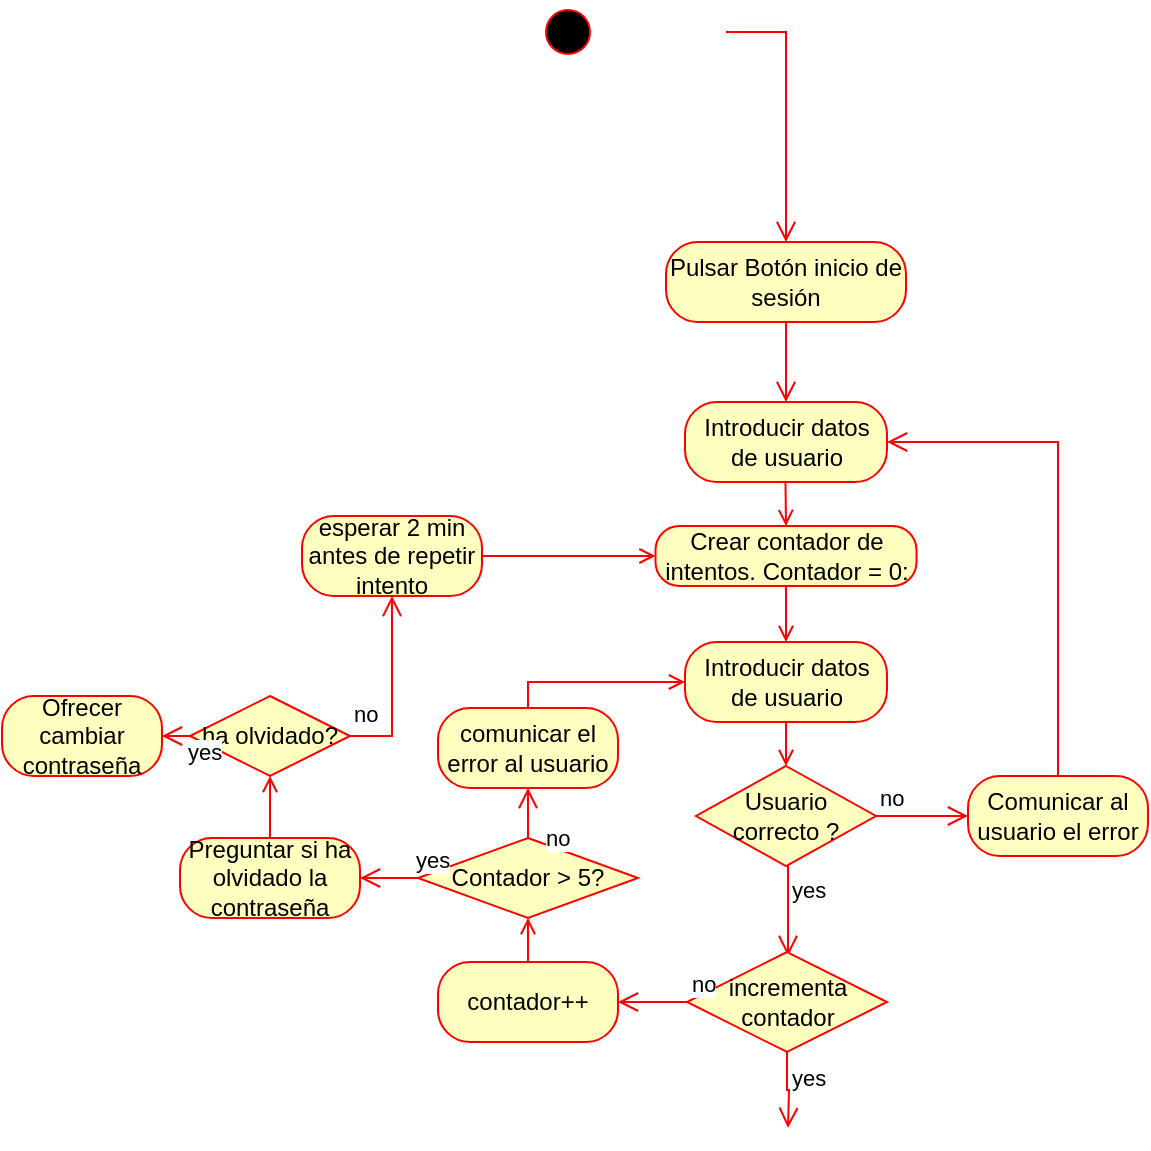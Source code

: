 <mxfile version="18.0.1" type="device"><diagram name="Page-1" id="e7e014a7-5840-1c2e-5031-d8a46d1fe8dd"><mxGraphModel dx="415" dy="260" grid="1" gridSize="10" guides="1" tooltips="1" connect="1" arrows="1" fold="1" page="1" pageScale="1" pageWidth="1169" pageHeight="826" background="none" math="0" shadow="0"><root><mxCell id="0"/><mxCell id="1" parent="0"/><mxCell id="5" value="" style="ellipse;shape=startState;fillColor=#000000;strokeColor=#ff0000;" parent="1" vertex="1"><mxGeometry x="278" y="87" width="30" height="30" as="geometry"/></mxCell><mxCell id="hikSa48S8ZlAyzTARP5q-41" value="" style="endArrow=open;strokeColor=#FF0000;endFill=1;rounded=0;entryX=0.5;entryY=0;entryDx=0;entryDy=0;exitX=0.497;exitY=0.75;exitDx=0;exitDy=0;exitPerimeter=0;" edge="1" parent="1" target="hikSa48S8ZlAyzTARP5q-61"><mxGeometry relative="1" as="geometry"><mxPoint x="401.64" y="318" as="sourcePoint"/><mxPoint x="401.58" y="366" as="targetPoint"/></mxGeometry></mxCell><mxCell id="hikSa48S8ZlAyzTARP5q-44" value="Pulsar Botón inicio de sesión" style="rounded=1;whiteSpace=wrap;html=1;arcSize=40;fontColor=#000000;fillColor=#ffffc0;strokeColor=#ff0000;" vertex="1" parent="1"><mxGeometry x="342" y="207" width="120" height="40" as="geometry"/></mxCell><mxCell id="hikSa48S8ZlAyzTARP5q-45" value="" style="edgeStyle=orthogonalEdgeStyle;html=1;verticalAlign=bottom;endArrow=open;endSize=8;strokeColor=#ff0000;rounded=0;" edge="1" parent="1" source="hikSa48S8ZlAyzTARP5q-44"><mxGeometry relative="1" as="geometry"><mxPoint x="402" y="287" as="targetPoint"/></mxGeometry></mxCell><mxCell id="hikSa48S8ZlAyzTARP5q-46" value="Introducir datos de usuario" style="rounded=1;whiteSpace=wrap;html=1;arcSize=40;fontColor=#000000;fillColor=#ffffc0;strokeColor=#ff0000;" vertex="1" parent="1"><mxGeometry x="351.5" y="287" width="101" height="40" as="geometry"/></mxCell><mxCell id="hikSa48S8ZlAyzTARP5q-48" value="" style="edgeStyle=elbowEdgeStyle;elbow=horizontal;verticalAlign=bottom;endArrow=open;endSize=8;strokeColor=#FF0000;endFill=1;rounded=0;entryX=0.5;entryY=0;entryDx=0;entryDy=0;" edge="1" parent="1" target="hikSa48S8ZlAyzTARP5q-44"><mxGeometry x="427" y="187" as="geometry"><mxPoint x="442" y="207" as="targetPoint"/><mxPoint x="372" y="102" as="sourcePoint"/><Array as="points"><mxPoint x="402" y="127"/></Array></mxGeometry></mxCell><mxCell id="hikSa48S8ZlAyzTARP5q-49" value="Usuario correcto ?" style="rhombus;whiteSpace=wrap;html=1;fillColor=#ffffc0;strokeColor=#ff0000;" vertex="1" parent="1"><mxGeometry x="357" y="469" width="90" height="50" as="geometry"/></mxCell><mxCell id="hikSa48S8ZlAyzTARP5q-50" value="no" style="edgeStyle=orthogonalEdgeStyle;html=1;align=left;verticalAlign=bottom;endArrow=open;endSize=8;strokeColor=#ff0000;rounded=0;entryX=0;entryY=0.5;entryDx=0;entryDy=0;" edge="1" source="hikSa48S8ZlAyzTARP5q-49" parent="1" target="hikSa48S8ZlAyzTARP5q-57"><mxGeometry x="-1" relative="1" as="geometry"><mxPoint x="493" y="499" as="targetPoint"/><Array as="points"/></mxGeometry></mxCell><mxCell id="hikSa48S8ZlAyzTARP5q-51" value="yes" style="edgeStyle=orthogonalEdgeStyle;html=1;align=left;verticalAlign=top;endArrow=open;endSize=8;strokeColor=#ff0000;rounded=0;" edge="1" source="hikSa48S8ZlAyzTARP5q-49" parent="1"><mxGeometry x="-1" relative="1" as="geometry"><mxPoint x="403" y="564" as="targetPoint"/><Array as="points"><mxPoint x="403" y="534"/><mxPoint x="403" y="534"/></Array></mxGeometry></mxCell><mxCell id="hikSa48S8ZlAyzTARP5q-54" value="incrementa contador" style="rhombus;whiteSpace=wrap;html=1;fillColor=#ffffc0;strokeColor=#ff0000;flipH=1;" vertex="1" parent="1"><mxGeometry x="352.5" y="562" width="100" height="50" as="geometry"/></mxCell><mxCell id="hikSa48S8ZlAyzTARP5q-55" value="no" style="edgeStyle=orthogonalEdgeStyle;html=1;align=left;verticalAlign=bottom;endArrow=open;endSize=8;strokeColor=#ff0000;rounded=0;exitX=0;exitY=0.5;exitDx=0;exitDy=0;" edge="1" source="hikSa48S8ZlAyzTARP5q-54" parent="1" target="hikSa48S8ZlAyzTARP5q-60"><mxGeometry x="-1" relative="1" as="geometry"><mxPoint x="323" y="587" as="targetPoint"/><Array as="points"/></mxGeometry></mxCell><mxCell id="hikSa48S8ZlAyzTARP5q-56" value="yes" style="edgeStyle=orthogonalEdgeStyle;html=1;align=left;verticalAlign=top;endArrow=open;endSize=8;strokeColor=#ff0000;rounded=0;" edge="1" source="hikSa48S8ZlAyzTARP5q-54" parent="1"><mxGeometry x="-1" relative="1" as="geometry"><mxPoint x="403" y="650" as="targetPoint"/></mxGeometry></mxCell><mxCell id="hikSa48S8ZlAyzTARP5q-57" value="Comunicar al usuario el error" style="rounded=1;whiteSpace=wrap;html=1;arcSize=40;fontColor=#000000;fillColor=#ffffc0;strokeColor=#ff0000;" vertex="1" parent="1"><mxGeometry x="493" y="474" width="90" height="40" as="geometry"/></mxCell><mxCell id="hikSa48S8ZlAyzTARP5q-58" value="" style="edgeStyle=orthogonalEdgeStyle;html=1;verticalAlign=bottom;endArrow=open;endSize=8;strokeColor=#ff0000;rounded=0;entryX=1;entryY=0.5;entryDx=0;entryDy=0;exitX=0.5;exitY=0;exitDx=0;exitDy=0;" edge="1" source="hikSa48S8ZlAyzTARP5q-57" parent="1" target="hikSa48S8ZlAyzTARP5q-46"><mxGeometry relative="1" as="geometry"><mxPoint x="538" y="327" as="targetPoint"/><mxPoint x="538" y="400" as="sourcePoint"/><Array as="points"><mxPoint x="538" y="307"/></Array></mxGeometry></mxCell><mxCell id="hikSa48S8ZlAyzTARP5q-60" value="contador++" style="rounded=1;whiteSpace=wrap;html=1;arcSize=40;fontColor=#000000;fillColor=#ffffc0;strokeColor=#ff0000;" vertex="1" parent="1"><mxGeometry x="228" y="567" width="90" height="40" as="geometry"/></mxCell><mxCell id="hikSa48S8ZlAyzTARP5q-61" value="Crear contador de intentos. Contador = 0:" style="rounded=1;whiteSpace=wrap;html=1;arcSize=40;fontColor=#000000;fillColor=#ffffc0;strokeColor=#ff0000;" vertex="1" parent="1"><mxGeometry x="336.75" y="349" width="130.5" height="30" as="geometry"/></mxCell><mxCell id="hikSa48S8ZlAyzTARP5q-62" value="Introducir datos de usuario" style="rounded=1;whiteSpace=wrap;html=1;arcSize=40;fontColor=#000000;fillColor=#ffffc0;strokeColor=#ff0000;" vertex="1" parent="1"><mxGeometry x="351.5" y="407" width="101" height="40" as="geometry"/></mxCell><mxCell id="hikSa48S8ZlAyzTARP5q-63" value="" style="endArrow=open;strokeColor=#FF0000;endFill=1;rounded=0;exitX=0.5;exitY=1;exitDx=0;exitDy=0;entryX=0.5;entryY=0;entryDx=0;entryDy=0;" edge="1" parent="1" source="hikSa48S8ZlAyzTARP5q-61" target="hikSa48S8ZlAyzTARP5q-62"><mxGeometry relative="1" as="geometry"><mxPoint x="401.76" y="387" as="sourcePoint"/><mxPoint x="402" y="397" as="targetPoint"/></mxGeometry></mxCell><mxCell id="hikSa48S8ZlAyzTARP5q-64" value="" style="endArrow=open;strokeColor=#FF0000;endFill=1;rounded=0;exitX=0.5;exitY=1;exitDx=0;exitDy=0;entryX=0.5;entryY=0;entryDx=0;entryDy=0;" edge="1" parent="1" source="hikSa48S8ZlAyzTARP5q-62" target="hikSa48S8ZlAyzTARP5q-49"><mxGeometry relative="1" as="geometry"><mxPoint x="412" y="389" as="sourcePoint"/><mxPoint x="412" y="417" as="targetPoint"/></mxGeometry></mxCell><mxCell id="hikSa48S8ZlAyzTARP5q-65" value="Contador &amp;gt; 5?" style="rhombus;whiteSpace=wrap;html=1;fillColor=#ffffc0;strokeColor=#ff0000;" vertex="1" parent="1"><mxGeometry x="218" y="505" width="110" height="40" as="geometry"/></mxCell><mxCell id="hikSa48S8ZlAyzTARP5q-66" value="yes" style="edgeStyle=orthogonalEdgeStyle;html=1;align=left;verticalAlign=bottom;endArrow=open;endSize=8;strokeColor=#ff0000;rounded=0;exitX=0;exitY=0.5;exitDx=0;exitDy=0;entryX=1;entryY=0.5;entryDx=0;entryDy=0;" edge="1" source="hikSa48S8ZlAyzTARP5q-65" parent="1" target="hikSa48S8ZlAyzTARP5q-71"><mxGeometry x="-0.757" relative="1" as="geometry"><mxPoint x="200" y="655" as="targetPoint"/><mxPoint as="offset"/></mxGeometry></mxCell><mxCell id="hikSa48S8ZlAyzTARP5q-67" value="no" style="edgeStyle=orthogonalEdgeStyle;html=1;align=left;verticalAlign=top;endArrow=open;endSize=8;strokeColor=#ff0000;rounded=0;exitX=0.5;exitY=0;exitDx=0;exitDy=0;entryX=0.5;entryY=1;entryDx=0;entryDy=0;" edge="1" source="hikSa48S8ZlAyzTARP5q-65" parent="1" target="hikSa48S8ZlAyzTARP5q-72"><mxGeometry x="0.035" y="-7" relative="1" as="geometry"><mxPoint x="273" y="470" as="targetPoint"/><Array as="points"/><mxPoint as="offset"/></mxGeometry></mxCell><mxCell id="hikSa48S8ZlAyzTARP5q-69" value="" style="endArrow=open;strokeColor=#FF0000;endFill=1;rounded=0;entryX=0.5;entryY=1;entryDx=0;entryDy=0;exitX=0.5;exitY=0;exitDx=0;exitDy=0;" edge="1" parent="1" source="hikSa48S8ZlAyzTARP5q-60" target="hikSa48S8ZlAyzTARP5q-65"><mxGeometry relative="1" as="geometry"><mxPoint x="253.0" y="447" as="sourcePoint"/><mxPoint x="253.36" y="478" as="targetPoint"/></mxGeometry></mxCell><mxCell id="hikSa48S8ZlAyzTARP5q-71" value="Preguntar si ha olvidado la contraseña" style="rounded=1;whiteSpace=wrap;html=1;arcSize=40;fontColor=#000000;fillColor=#ffffc0;strokeColor=#ff0000;" vertex="1" parent="1"><mxGeometry x="99" y="505" width="90" height="40" as="geometry"/></mxCell><mxCell id="hikSa48S8ZlAyzTARP5q-72" value="comunicar el error al usuario" style="rounded=1;whiteSpace=wrap;html=1;arcSize=40;fontColor=#000000;fillColor=#ffffc0;strokeColor=#ff0000;" vertex="1" parent="1"><mxGeometry x="228" y="440" width="90" height="40" as="geometry"/></mxCell><mxCell id="hikSa48S8ZlAyzTARP5q-75" value="" style="endArrow=open;strokeColor=#FF0000;endFill=1;rounded=0;exitX=0.5;exitY=0;exitDx=0;exitDy=0;entryX=0;entryY=0.5;entryDx=0;entryDy=0;edgeStyle=orthogonalEdgeStyle;" edge="1" parent="1" source="hikSa48S8ZlAyzTARP5q-72" target="hikSa48S8ZlAyzTARP5q-62"><mxGeometry relative="1" as="geometry"><mxPoint x="272.83" y="413" as="sourcePoint"/><mxPoint x="272.83" y="435" as="targetPoint"/></mxGeometry></mxCell><mxCell id="hikSa48S8ZlAyzTARP5q-76" value="ha olvidado?" style="rhombus;whiteSpace=wrap;html=1;fillColor=#ffffc0;strokeColor=#ff0000;" vertex="1" parent="1"><mxGeometry x="104" y="434" width="80" height="40" as="geometry"/></mxCell><mxCell id="hikSa48S8ZlAyzTARP5q-78" value="yes" style="edgeStyle=orthogonalEdgeStyle;html=1;align=left;verticalAlign=top;endArrow=open;endSize=8;strokeColor=#ff0000;rounded=0;exitX=0;exitY=0.5;exitDx=0;exitDy=0;entryX=1;entryY=0.5;entryDx=0;entryDy=0;" edge="1" source="hikSa48S8ZlAyzTARP5q-76" parent="1" target="hikSa48S8ZlAyzTARP5q-83"><mxGeometry x="-0.594" y="-5" relative="1" as="geometry"><mxPoint x="89" y="450" as="targetPoint"/><Array as="points"/><mxPoint as="offset"/></mxGeometry></mxCell><mxCell id="hikSa48S8ZlAyzTARP5q-79" value="no" style="edgeStyle=orthogonalEdgeStyle;html=1;align=left;verticalAlign=top;endArrow=open;endSize=8;strokeColor=#ff0000;rounded=0;exitX=1;exitY=0.5;exitDx=0;exitDy=0;entryX=0.5;entryY=1;entryDx=0;entryDy=0;" edge="1" parent="1" source="hikSa48S8ZlAyzTARP5q-76" target="hikSa48S8ZlAyzTARP5q-81"><mxGeometry x="-1" y="24" relative="1" as="geometry"><mxPoint x="200" y="400" as="targetPoint"/><mxPoint x="180" y="415" as="sourcePoint"/><Array as="points"><mxPoint x="205" y="454"/></Array><mxPoint as="offset"/></mxGeometry></mxCell><mxCell id="hikSa48S8ZlAyzTARP5q-80" value="" style="endArrow=open;strokeColor=#FF0000;endFill=1;rounded=0;entryX=0.5;entryY=1;entryDx=0;entryDy=0;exitX=0.5;exitY=0;exitDx=0;exitDy=0;" edge="1" parent="1" source="hikSa48S8ZlAyzTARP5q-71" target="hikSa48S8ZlAyzTARP5q-76"><mxGeometry relative="1" as="geometry"><mxPoint x="143.8" y="505" as="sourcePoint"/><mxPoint x="143.8" y="483" as="targetPoint"/></mxGeometry></mxCell><mxCell id="hikSa48S8ZlAyzTARP5q-81" value="esperar 2 min antes de repetir intento" style="rounded=1;whiteSpace=wrap;html=1;arcSize=40;fontColor=#000000;fillColor=#ffffc0;strokeColor=#ff0000;" vertex="1" parent="1"><mxGeometry x="160" y="344" width="90" height="40" as="geometry"/></mxCell><mxCell id="hikSa48S8ZlAyzTARP5q-82" value="" style="endArrow=open;strokeColor=#FF0000;endFill=1;rounded=0;exitX=1;exitY=0.5;exitDx=0;exitDy=0;entryX=0;entryY=0.5;entryDx=0;entryDy=0;edgeStyle=orthogonalEdgeStyle;" edge="1" parent="1" source="hikSa48S8ZlAyzTARP5q-81" target="hikSa48S8ZlAyzTARP5q-61"><mxGeometry relative="1" as="geometry"><mxPoint x="249.48" y="362" as="sourcePoint"/><mxPoint x="327.98" y="349" as="targetPoint"/></mxGeometry></mxCell><mxCell id="hikSa48S8ZlAyzTARP5q-83" value="Ofrecer cambiar contraseña" style="rounded=1;whiteSpace=wrap;html=1;arcSize=40;fontColor=#000000;fillColor=#ffffc0;strokeColor=#ff0000;" vertex="1" parent="1"><mxGeometry x="10" y="434" width="80" height="40" as="geometry"/></mxCell></root></mxGraphModel></diagram></mxfile>
